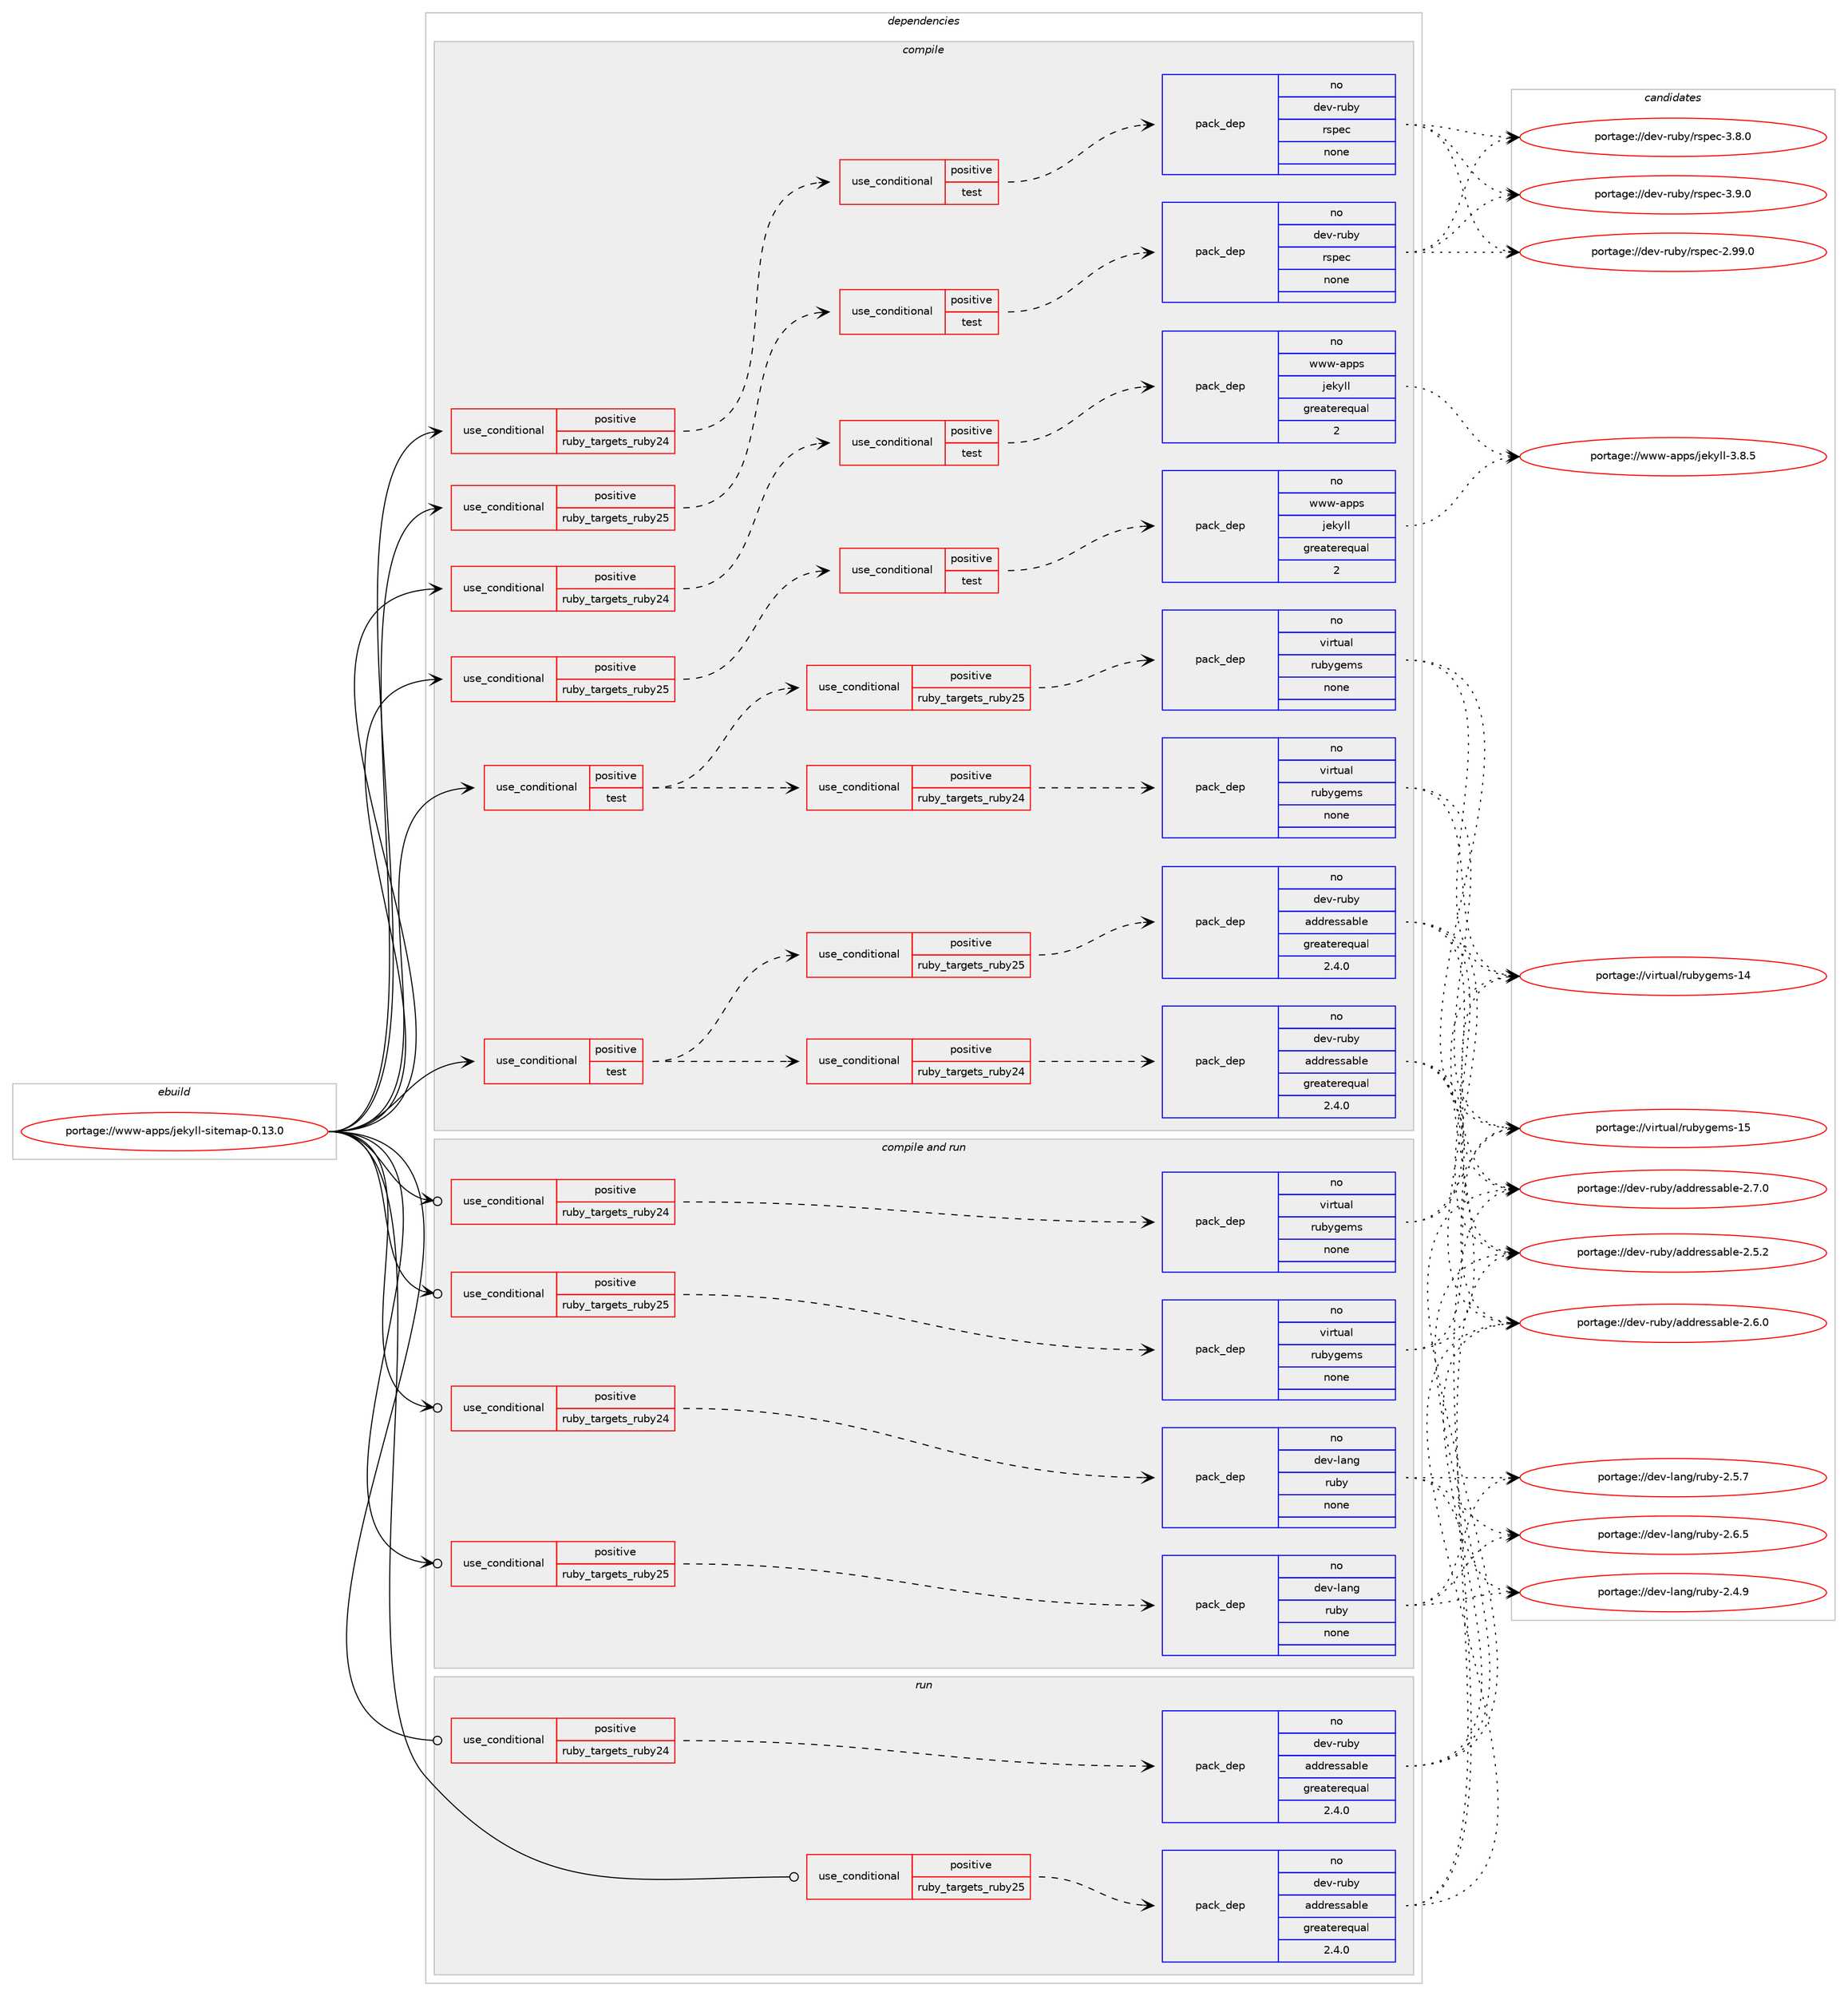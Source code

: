 digraph prolog {

# *************
# Graph options
# *************

newrank=true;
concentrate=true;
compound=true;
graph [rankdir=LR,fontname=Helvetica,fontsize=10,ranksep=1.5];#, ranksep=2.5, nodesep=0.2];
edge  [arrowhead=vee];
node  [fontname=Helvetica,fontsize=10];

# **********
# The ebuild
# **********

subgraph cluster_leftcol {
color=gray;
rank=same;
label=<<i>ebuild</i>>;
id [label="portage://www-apps/jekyll-sitemap-0.13.0", color=red, width=4, href="../www-apps/jekyll-sitemap-0.13.0.svg"];
}

# ****************
# The dependencies
# ****************

subgraph cluster_midcol {
color=gray;
label=<<i>dependencies</i>>;
subgraph cluster_compile {
fillcolor="#eeeeee";
style=filled;
label=<<i>compile</i>>;
subgraph cond105426 {
dependency437985 [label=<<TABLE BORDER="0" CELLBORDER="1" CELLSPACING="0" CELLPADDING="4"><TR><TD ROWSPAN="3" CELLPADDING="10">use_conditional</TD></TR><TR><TD>positive</TD></TR><TR><TD>ruby_targets_ruby24</TD></TR></TABLE>>, shape=none, color=red];
subgraph cond105427 {
dependency437986 [label=<<TABLE BORDER="0" CELLBORDER="1" CELLSPACING="0" CELLPADDING="4"><TR><TD ROWSPAN="3" CELLPADDING="10">use_conditional</TD></TR><TR><TD>positive</TD></TR><TR><TD>test</TD></TR></TABLE>>, shape=none, color=red];
subgraph pack324783 {
dependency437987 [label=<<TABLE BORDER="0" CELLBORDER="1" CELLSPACING="0" CELLPADDING="4" WIDTH="220"><TR><TD ROWSPAN="6" CELLPADDING="30">pack_dep</TD></TR><TR><TD WIDTH="110">no</TD></TR><TR><TD>dev-ruby</TD></TR><TR><TD>rspec</TD></TR><TR><TD>none</TD></TR><TR><TD></TD></TR></TABLE>>, shape=none, color=blue];
}
dependency437986:e -> dependency437987:w [weight=20,style="dashed",arrowhead="vee"];
}
dependency437985:e -> dependency437986:w [weight=20,style="dashed",arrowhead="vee"];
}
id:e -> dependency437985:w [weight=20,style="solid",arrowhead="vee"];
subgraph cond105428 {
dependency437988 [label=<<TABLE BORDER="0" CELLBORDER="1" CELLSPACING="0" CELLPADDING="4"><TR><TD ROWSPAN="3" CELLPADDING="10">use_conditional</TD></TR><TR><TD>positive</TD></TR><TR><TD>ruby_targets_ruby24</TD></TR></TABLE>>, shape=none, color=red];
subgraph cond105429 {
dependency437989 [label=<<TABLE BORDER="0" CELLBORDER="1" CELLSPACING="0" CELLPADDING="4"><TR><TD ROWSPAN="3" CELLPADDING="10">use_conditional</TD></TR><TR><TD>positive</TD></TR><TR><TD>test</TD></TR></TABLE>>, shape=none, color=red];
subgraph pack324784 {
dependency437990 [label=<<TABLE BORDER="0" CELLBORDER="1" CELLSPACING="0" CELLPADDING="4" WIDTH="220"><TR><TD ROWSPAN="6" CELLPADDING="30">pack_dep</TD></TR><TR><TD WIDTH="110">no</TD></TR><TR><TD>www-apps</TD></TR><TR><TD>jekyll</TD></TR><TR><TD>greaterequal</TD></TR><TR><TD>2</TD></TR></TABLE>>, shape=none, color=blue];
}
dependency437989:e -> dependency437990:w [weight=20,style="dashed",arrowhead="vee"];
}
dependency437988:e -> dependency437989:w [weight=20,style="dashed",arrowhead="vee"];
}
id:e -> dependency437988:w [weight=20,style="solid",arrowhead="vee"];
subgraph cond105430 {
dependency437991 [label=<<TABLE BORDER="0" CELLBORDER="1" CELLSPACING="0" CELLPADDING="4"><TR><TD ROWSPAN="3" CELLPADDING="10">use_conditional</TD></TR><TR><TD>positive</TD></TR><TR><TD>ruby_targets_ruby25</TD></TR></TABLE>>, shape=none, color=red];
subgraph cond105431 {
dependency437992 [label=<<TABLE BORDER="0" CELLBORDER="1" CELLSPACING="0" CELLPADDING="4"><TR><TD ROWSPAN="3" CELLPADDING="10">use_conditional</TD></TR><TR><TD>positive</TD></TR><TR><TD>test</TD></TR></TABLE>>, shape=none, color=red];
subgraph pack324785 {
dependency437993 [label=<<TABLE BORDER="0" CELLBORDER="1" CELLSPACING="0" CELLPADDING="4" WIDTH="220"><TR><TD ROWSPAN="6" CELLPADDING="30">pack_dep</TD></TR><TR><TD WIDTH="110">no</TD></TR><TR><TD>dev-ruby</TD></TR><TR><TD>rspec</TD></TR><TR><TD>none</TD></TR><TR><TD></TD></TR></TABLE>>, shape=none, color=blue];
}
dependency437992:e -> dependency437993:w [weight=20,style="dashed",arrowhead="vee"];
}
dependency437991:e -> dependency437992:w [weight=20,style="dashed",arrowhead="vee"];
}
id:e -> dependency437991:w [weight=20,style="solid",arrowhead="vee"];
subgraph cond105432 {
dependency437994 [label=<<TABLE BORDER="0" CELLBORDER="1" CELLSPACING="0" CELLPADDING="4"><TR><TD ROWSPAN="3" CELLPADDING="10">use_conditional</TD></TR><TR><TD>positive</TD></TR><TR><TD>ruby_targets_ruby25</TD></TR></TABLE>>, shape=none, color=red];
subgraph cond105433 {
dependency437995 [label=<<TABLE BORDER="0" CELLBORDER="1" CELLSPACING="0" CELLPADDING="4"><TR><TD ROWSPAN="3" CELLPADDING="10">use_conditional</TD></TR><TR><TD>positive</TD></TR><TR><TD>test</TD></TR></TABLE>>, shape=none, color=red];
subgraph pack324786 {
dependency437996 [label=<<TABLE BORDER="0" CELLBORDER="1" CELLSPACING="0" CELLPADDING="4" WIDTH="220"><TR><TD ROWSPAN="6" CELLPADDING="30">pack_dep</TD></TR><TR><TD WIDTH="110">no</TD></TR><TR><TD>www-apps</TD></TR><TR><TD>jekyll</TD></TR><TR><TD>greaterequal</TD></TR><TR><TD>2</TD></TR></TABLE>>, shape=none, color=blue];
}
dependency437995:e -> dependency437996:w [weight=20,style="dashed",arrowhead="vee"];
}
dependency437994:e -> dependency437995:w [weight=20,style="dashed",arrowhead="vee"];
}
id:e -> dependency437994:w [weight=20,style="solid",arrowhead="vee"];
subgraph cond105434 {
dependency437997 [label=<<TABLE BORDER="0" CELLBORDER="1" CELLSPACING="0" CELLPADDING="4"><TR><TD ROWSPAN="3" CELLPADDING="10">use_conditional</TD></TR><TR><TD>positive</TD></TR><TR><TD>test</TD></TR></TABLE>>, shape=none, color=red];
subgraph cond105435 {
dependency437998 [label=<<TABLE BORDER="0" CELLBORDER="1" CELLSPACING="0" CELLPADDING="4"><TR><TD ROWSPAN="3" CELLPADDING="10">use_conditional</TD></TR><TR><TD>positive</TD></TR><TR><TD>ruby_targets_ruby24</TD></TR></TABLE>>, shape=none, color=red];
subgraph pack324787 {
dependency437999 [label=<<TABLE BORDER="0" CELLBORDER="1" CELLSPACING="0" CELLPADDING="4" WIDTH="220"><TR><TD ROWSPAN="6" CELLPADDING="30">pack_dep</TD></TR><TR><TD WIDTH="110">no</TD></TR><TR><TD>dev-ruby</TD></TR><TR><TD>addressable</TD></TR><TR><TD>greaterequal</TD></TR><TR><TD>2.4.0</TD></TR></TABLE>>, shape=none, color=blue];
}
dependency437998:e -> dependency437999:w [weight=20,style="dashed",arrowhead="vee"];
}
dependency437997:e -> dependency437998:w [weight=20,style="dashed",arrowhead="vee"];
subgraph cond105436 {
dependency438000 [label=<<TABLE BORDER="0" CELLBORDER="1" CELLSPACING="0" CELLPADDING="4"><TR><TD ROWSPAN="3" CELLPADDING="10">use_conditional</TD></TR><TR><TD>positive</TD></TR><TR><TD>ruby_targets_ruby25</TD></TR></TABLE>>, shape=none, color=red];
subgraph pack324788 {
dependency438001 [label=<<TABLE BORDER="0" CELLBORDER="1" CELLSPACING="0" CELLPADDING="4" WIDTH="220"><TR><TD ROWSPAN="6" CELLPADDING="30">pack_dep</TD></TR><TR><TD WIDTH="110">no</TD></TR><TR><TD>dev-ruby</TD></TR><TR><TD>addressable</TD></TR><TR><TD>greaterequal</TD></TR><TR><TD>2.4.0</TD></TR></TABLE>>, shape=none, color=blue];
}
dependency438000:e -> dependency438001:w [weight=20,style="dashed",arrowhead="vee"];
}
dependency437997:e -> dependency438000:w [weight=20,style="dashed",arrowhead="vee"];
}
id:e -> dependency437997:w [weight=20,style="solid",arrowhead="vee"];
subgraph cond105437 {
dependency438002 [label=<<TABLE BORDER="0" CELLBORDER="1" CELLSPACING="0" CELLPADDING="4"><TR><TD ROWSPAN="3" CELLPADDING="10">use_conditional</TD></TR><TR><TD>positive</TD></TR><TR><TD>test</TD></TR></TABLE>>, shape=none, color=red];
subgraph cond105438 {
dependency438003 [label=<<TABLE BORDER="0" CELLBORDER="1" CELLSPACING="0" CELLPADDING="4"><TR><TD ROWSPAN="3" CELLPADDING="10">use_conditional</TD></TR><TR><TD>positive</TD></TR><TR><TD>ruby_targets_ruby24</TD></TR></TABLE>>, shape=none, color=red];
subgraph pack324789 {
dependency438004 [label=<<TABLE BORDER="0" CELLBORDER="1" CELLSPACING="0" CELLPADDING="4" WIDTH="220"><TR><TD ROWSPAN="6" CELLPADDING="30">pack_dep</TD></TR><TR><TD WIDTH="110">no</TD></TR><TR><TD>virtual</TD></TR><TR><TD>rubygems</TD></TR><TR><TD>none</TD></TR><TR><TD></TD></TR></TABLE>>, shape=none, color=blue];
}
dependency438003:e -> dependency438004:w [weight=20,style="dashed",arrowhead="vee"];
}
dependency438002:e -> dependency438003:w [weight=20,style="dashed",arrowhead="vee"];
subgraph cond105439 {
dependency438005 [label=<<TABLE BORDER="0" CELLBORDER="1" CELLSPACING="0" CELLPADDING="4"><TR><TD ROWSPAN="3" CELLPADDING="10">use_conditional</TD></TR><TR><TD>positive</TD></TR><TR><TD>ruby_targets_ruby25</TD></TR></TABLE>>, shape=none, color=red];
subgraph pack324790 {
dependency438006 [label=<<TABLE BORDER="0" CELLBORDER="1" CELLSPACING="0" CELLPADDING="4" WIDTH="220"><TR><TD ROWSPAN="6" CELLPADDING="30">pack_dep</TD></TR><TR><TD WIDTH="110">no</TD></TR><TR><TD>virtual</TD></TR><TR><TD>rubygems</TD></TR><TR><TD>none</TD></TR><TR><TD></TD></TR></TABLE>>, shape=none, color=blue];
}
dependency438005:e -> dependency438006:w [weight=20,style="dashed",arrowhead="vee"];
}
dependency438002:e -> dependency438005:w [weight=20,style="dashed",arrowhead="vee"];
}
id:e -> dependency438002:w [weight=20,style="solid",arrowhead="vee"];
}
subgraph cluster_compileandrun {
fillcolor="#eeeeee";
style=filled;
label=<<i>compile and run</i>>;
subgraph cond105440 {
dependency438007 [label=<<TABLE BORDER="0" CELLBORDER="1" CELLSPACING="0" CELLPADDING="4"><TR><TD ROWSPAN="3" CELLPADDING="10">use_conditional</TD></TR><TR><TD>positive</TD></TR><TR><TD>ruby_targets_ruby24</TD></TR></TABLE>>, shape=none, color=red];
subgraph pack324791 {
dependency438008 [label=<<TABLE BORDER="0" CELLBORDER="1" CELLSPACING="0" CELLPADDING="4" WIDTH="220"><TR><TD ROWSPAN="6" CELLPADDING="30">pack_dep</TD></TR><TR><TD WIDTH="110">no</TD></TR><TR><TD>dev-lang</TD></TR><TR><TD>ruby</TD></TR><TR><TD>none</TD></TR><TR><TD></TD></TR></TABLE>>, shape=none, color=blue];
}
dependency438007:e -> dependency438008:w [weight=20,style="dashed",arrowhead="vee"];
}
id:e -> dependency438007:w [weight=20,style="solid",arrowhead="odotvee"];
subgraph cond105441 {
dependency438009 [label=<<TABLE BORDER="0" CELLBORDER="1" CELLSPACING="0" CELLPADDING="4"><TR><TD ROWSPAN="3" CELLPADDING="10">use_conditional</TD></TR><TR><TD>positive</TD></TR><TR><TD>ruby_targets_ruby24</TD></TR></TABLE>>, shape=none, color=red];
subgraph pack324792 {
dependency438010 [label=<<TABLE BORDER="0" CELLBORDER="1" CELLSPACING="0" CELLPADDING="4" WIDTH="220"><TR><TD ROWSPAN="6" CELLPADDING="30">pack_dep</TD></TR><TR><TD WIDTH="110">no</TD></TR><TR><TD>virtual</TD></TR><TR><TD>rubygems</TD></TR><TR><TD>none</TD></TR><TR><TD></TD></TR></TABLE>>, shape=none, color=blue];
}
dependency438009:e -> dependency438010:w [weight=20,style="dashed",arrowhead="vee"];
}
id:e -> dependency438009:w [weight=20,style="solid",arrowhead="odotvee"];
subgraph cond105442 {
dependency438011 [label=<<TABLE BORDER="0" CELLBORDER="1" CELLSPACING="0" CELLPADDING="4"><TR><TD ROWSPAN="3" CELLPADDING="10">use_conditional</TD></TR><TR><TD>positive</TD></TR><TR><TD>ruby_targets_ruby25</TD></TR></TABLE>>, shape=none, color=red];
subgraph pack324793 {
dependency438012 [label=<<TABLE BORDER="0" CELLBORDER="1" CELLSPACING="0" CELLPADDING="4" WIDTH="220"><TR><TD ROWSPAN="6" CELLPADDING="30">pack_dep</TD></TR><TR><TD WIDTH="110">no</TD></TR><TR><TD>dev-lang</TD></TR><TR><TD>ruby</TD></TR><TR><TD>none</TD></TR><TR><TD></TD></TR></TABLE>>, shape=none, color=blue];
}
dependency438011:e -> dependency438012:w [weight=20,style="dashed",arrowhead="vee"];
}
id:e -> dependency438011:w [weight=20,style="solid",arrowhead="odotvee"];
subgraph cond105443 {
dependency438013 [label=<<TABLE BORDER="0" CELLBORDER="1" CELLSPACING="0" CELLPADDING="4"><TR><TD ROWSPAN="3" CELLPADDING="10">use_conditional</TD></TR><TR><TD>positive</TD></TR><TR><TD>ruby_targets_ruby25</TD></TR></TABLE>>, shape=none, color=red];
subgraph pack324794 {
dependency438014 [label=<<TABLE BORDER="0" CELLBORDER="1" CELLSPACING="0" CELLPADDING="4" WIDTH="220"><TR><TD ROWSPAN="6" CELLPADDING="30">pack_dep</TD></TR><TR><TD WIDTH="110">no</TD></TR><TR><TD>virtual</TD></TR><TR><TD>rubygems</TD></TR><TR><TD>none</TD></TR><TR><TD></TD></TR></TABLE>>, shape=none, color=blue];
}
dependency438013:e -> dependency438014:w [weight=20,style="dashed",arrowhead="vee"];
}
id:e -> dependency438013:w [weight=20,style="solid",arrowhead="odotvee"];
}
subgraph cluster_run {
fillcolor="#eeeeee";
style=filled;
label=<<i>run</i>>;
subgraph cond105444 {
dependency438015 [label=<<TABLE BORDER="0" CELLBORDER="1" CELLSPACING="0" CELLPADDING="4"><TR><TD ROWSPAN="3" CELLPADDING="10">use_conditional</TD></TR><TR><TD>positive</TD></TR><TR><TD>ruby_targets_ruby24</TD></TR></TABLE>>, shape=none, color=red];
subgraph pack324795 {
dependency438016 [label=<<TABLE BORDER="0" CELLBORDER="1" CELLSPACING="0" CELLPADDING="4" WIDTH="220"><TR><TD ROWSPAN="6" CELLPADDING="30">pack_dep</TD></TR><TR><TD WIDTH="110">no</TD></TR><TR><TD>dev-ruby</TD></TR><TR><TD>addressable</TD></TR><TR><TD>greaterequal</TD></TR><TR><TD>2.4.0</TD></TR></TABLE>>, shape=none, color=blue];
}
dependency438015:e -> dependency438016:w [weight=20,style="dashed",arrowhead="vee"];
}
id:e -> dependency438015:w [weight=20,style="solid",arrowhead="odot"];
subgraph cond105445 {
dependency438017 [label=<<TABLE BORDER="0" CELLBORDER="1" CELLSPACING="0" CELLPADDING="4"><TR><TD ROWSPAN="3" CELLPADDING="10">use_conditional</TD></TR><TR><TD>positive</TD></TR><TR><TD>ruby_targets_ruby25</TD></TR></TABLE>>, shape=none, color=red];
subgraph pack324796 {
dependency438018 [label=<<TABLE BORDER="0" CELLBORDER="1" CELLSPACING="0" CELLPADDING="4" WIDTH="220"><TR><TD ROWSPAN="6" CELLPADDING="30">pack_dep</TD></TR><TR><TD WIDTH="110">no</TD></TR><TR><TD>dev-ruby</TD></TR><TR><TD>addressable</TD></TR><TR><TD>greaterequal</TD></TR><TR><TD>2.4.0</TD></TR></TABLE>>, shape=none, color=blue];
}
dependency438017:e -> dependency438018:w [weight=20,style="dashed",arrowhead="vee"];
}
id:e -> dependency438017:w [weight=20,style="solid",arrowhead="odot"];
}
}

# **************
# The candidates
# **************

subgraph cluster_choices {
rank=same;
color=gray;
label=<<i>candidates</i>>;

subgraph choice324783 {
color=black;
nodesep=1;
choiceportage1001011184511411798121471141151121019945504657574648 [label="portage://dev-ruby/rspec-2.99.0", color=red, width=4,href="../dev-ruby/rspec-2.99.0.svg"];
choiceportage10010111845114117981214711411511210199455146564648 [label="portage://dev-ruby/rspec-3.8.0", color=red, width=4,href="../dev-ruby/rspec-3.8.0.svg"];
choiceportage10010111845114117981214711411511210199455146574648 [label="portage://dev-ruby/rspec-3.9.0", color=red, width=4,href="../dev-ruby/rspec-3.9.0.svg"];
dependency437987:e -> choiceportage1001011184511411798121471141151121019945504657574648:w [style=dotted,weight="100"];
dependency437987:e -> choiceportage10010111845114117981214711411511210199455146564648:w [style=dotted,weight="100"];
dependency437987:e -> choiceportage10010111845114117981214711411511210199455146574648:w [style=dotted,weight="100"];
}
subgraph choice324784 {
color=black;
nodesep=1;
choiceportage119119119459711211211547106101107121108108455146564653 [label="portage://www-apps/jekyll-3.8.5", color=red, width=4,href="../www-apps/jekyll-3.8.5.svg"];
dependency437990:e -> choiceportage119119119459711211211547106101107121108108455146564653:w [style=dotted,weight="100"];
}
subgraph choice324785 {
color=black;
nodesep=1;
choiceportage1001011184511411798121471141151121019945504657574648 [label="portage://dev-ruby/rspec-2.99.0", color=red, width=4,href="../dev-ruby/rspec-2.99.0.svg"];
choiceportage10010111845114117981214711411511210199455146564648 [label="portage://dev-ruby/rspec-3.8.0", color=red, width=4,href="../dev-ruby/rspec-3.8.0.svg"];
choiceportage10010111845114117981214711411511210199455146574648 [label="portage://dev-ruby/rspec-3.9.0", color=red, width=4,href="../dev-ruby/rspec-3.9.0.svg"];
dependency437993:e -> choiceportage1001011184511411798121471141151121019945504657574648:w [style=dotted,weight="100"];
dependency437993:e -> choiceportage10010111845114117981214711411511210199455146564648:w [style=dotted,weight="100"];
dependency437993:e -> choiceportage10010111845114117981214711411511210199455146574648:w [style=dotted,weight="100"];
}
subgraph choice324786 {
color=black;
nodesep=1;
choiceportage119119119459711211211547106101107121108108455146564653 [label="portage://www-apps/jekyll-3.8.5", color=red, width=4,href="../www-apps/jekyll-3.8.5.svg"];
dependency437996:e -> choiceportage119119119459711211211547106101107121108108455146564653:w [style=dotted,weight="100"];
}
subgraph choice324787 {
color=black;
nodesep=1;
choiceportage100101118451141179812147971001001141011151159798108101455046534650 [label="portage://dev-ruby/addressable-2.5.2", color=red, width=4,href="../dev-ruby/addressable-2.5.2.svg"];
choiceportage100101118451141179812147971001001141011151159798108101455046544648 [label="portage://dev-ruby/addressable-2.6.0", color=red, width=4,href="../dev-ruby/addressable-2.6.0.svg"];
choiceportage100101118451141179812147971001001141011151159798108101455046554648 [label="portage://dev-ruby/addressable-2.7.0", color=red, width=4,href="../dev-ruby/addressable-2.7.0.svg"];
dependency437999:e -> choiceportage100101118451141179812147971001001141011151159798108101455046534650:w [style=dotted,weight="100"];
dependency437999:e -> choiceportage100101118451141179812147971001001141011151159798108101455046544648:w [style=dotted,weight="100"];
dependency437999:e -> choiceportage100101118451141179812147971001001141011151159798108101455046554648:w [style=dotted,weight="100"];
}
subgraph choice324788 {
color=black;
nodesep=1;
choiceportage100101118451141179812147971001001141011151159798108101455046534650 [label="portage://dev-ruby/addressable-2.5.2", color=red, width=4,href="../dev-ruby/addressable-2.5.2.svg"];
choiceportage100101118451141179812147971001001141011151159798108101455046544648 [label="portage://dev-ruby/addressable-2.6.0", color=red, width=4,href="../dev-ruby/addressable-2.6.0.svg"];
choiceportage100101118451141179812147971001001141011151159798108101455046554648 [label="portage://dev-ruby/addressable-2.7.0", color=red, width=4,href="../dev-ruby/addressable-2.7.0.svg"];
dependency438001:e -> choiceportage100101118451141179812147971001001141011151159798108101455046534650:w [style=dotted,weight="100"];
dependency438001:e -> choiceportage100101118451141179812147971001001141011151159798108101455046544648:w [style=dotted,weight="100"];
dependency438001:e -> choiceportage100101118451141179812147971001001141011151159798108101455046554648:w [style=dotted,weight="100"];
}
subgraph choice324789 {
color=black;
nodesep=1;
choiceportage118105114116117971084711411798121103101109115454952 [label="portage://virtual/rubygems-14", color=red, width=4,href="../virtual/rubygems-14.svg"];
choiceportage118105114116117971084711411798121103101109115454953 [label="portage://virtual/rubygems-15", color=red, width=4,href="../virtual/rubygems-15.svg"];
dependency438004:e -> choiceportage118105114116117971084711411798121103101109115454952:w [style=dotted,weight="100"];
dependency438004:e -> choiceportage118105114116117971084711411798121103101109115454953:w [style=dotted,weight="100"];
}
subgraph choice324790 {
color=black;
nodesep=1;
choiceportage118105114116117971084711411798121103101109115454952 [label="portage://virtual/rubygems-14", color=red, width=4,href="../virtual/rubygems-14.svg"];
choiceportage118105114116117971084711411798121103101109115454953 [label="portage://virtual/rubygems-15", color=red, width=4,href="../virtual/rubygems-15.svg"];
dependency438006:e -> choiceportage118105114116117971084711411798121103101109115454952:w [style=dotted,weight="100"];
dependency438006:e -> choiceportage118105114116117971084711411798121103101109115454953:w [style=dotted,weight="100"];
}
subgraph choice324791 {
color=black;
nodesep=1;
choiceportage10010111845108971101034711411798121455046524657 [label="portage://dev-lang/ruby-2.4.9", color=red, width=4,href="../dev-lang/ruby-2.4.9.svg"];
choiceportage10010111845108971101034711411798121455046534655 [label="portage://dev-lang/ruby-2.5.7", color=red, width=4,href="../dev-lang/ruby-2.5.7.svg"];
choiceportage10010111845108971101034711411798121455046544653 [label="portage://dev-lang/ruby-2.6.5", color=red, width=4,href="../dev-lang/ruby-2.6.5.svg"];
dependency438008:e -> choiceportage10010111845108971101034711411798121455046524657:w [style=dotted,weight="100"];
dependency438008:e -> choiceportage10010111845108971101034711411798121455046534655:w [style=dotted,weight="100"];
dependency438008:e -> choiceportage10010111845108971101034711411798121455046544653:w [style=dotted,weight="100"];
}
subgraph choice324792 {
color=black;
nodesep=1;
choiceportage118105114116117971084711411798121103101109115454952 [label="portage://virtual/rubygems-14", color=red, width=4,href="../virtual/rubygems-14.svg"];
choiceportage118105114116117971084711411798121103101109115454953 [label="portage://virtual/rubygems-15", color=red, width=4,href="../virtual/rubygems-15.svg"];
dependency438010:e -> choiceportage118105114116117971084711411798121103101109115454952:w [style=dotted,weight="100"];
dependency438010:e -> choiceportage118105114116117971084711411798121103101109115454953:w [style=dotted,weight="100"];
}
subgraph choice324793 {
color=black;
nodesep=1;
choiceportage10010111845108971101034711411798121455046524657 [label="portage://dev-lang/ruby-2.4.9", color=red, width=4,href="../dev-lang/ruby-2.4.9.svg"];
choiceportage10010111845108971101034711411798121455046534655 [label="portage://dev-lang/ruby-2.5.7", color=red, width=4,href="../dev-lang/ruby-2.5.7.svg"];
choiceportage10010111845108971101034711411798121455046544653 [label="portage://dev-lang/ruby-2.6.5", color=red, width=4,href="../dev-lang/ruby-2.6.5.svg"];
dependency438012:e -> choiceportage10010111845108971101034711411798121455046524657:w [style=dotted,weight="100"];
dependency438012:e -> choiceportage10010111845108971101034711411798121455046534655:w [style=dotted,weight="100"];
dependency438012:e -> choiceportage10010111845108971101034711411798121455046544653:w [style=dotted,weight="100"];
}
subgraph choice324794 {
color=black;
nodesep=1;
choiceportage118105114116117971084711411798121103101109115454952 [label="portage://virtual/rubygems-14", color=red, width=4,href="../virtual/rubygems-14.svg"];
choiceportage118105114116117971084711411798121103101109115454953 [label="portage://virtual/rubygems-15", color=red, width=4,href="../virtual/rubygems-15.svg"];
dependency438014:e -> choiceportage118105114116117971084711411798121103101109115454952:w [style=dotted,weight="100"];
dependency438014:e -> choiceportage118105114116117971084711411798121103101109115454953:w [style=dotted,weight="100"];
}
subgraph choice324795 {
color=black;
nodesep=1;
choiceportage100101118451141179812147971001001141011151159798108101455046534650 [label="portage://dev-ruby/addressable-2.5.2", color=red, width=4,href="../dev-ruby/addressable-2.5.2.svg"];
choiceportage100101118451141179812147971001001141011151159798108101455046544648 [label="portage://dev-ruby/addressable-2.6.0", color=red, width=4,href="../dev-ruby/addressable-2.6.0.svg"];
choiceportage100101118451141179812147971001001141011151159798108101455046554648 [label="portage://dev-ruby/addressable-2.7.0", color=red, width=4,href="../dev-ruby/addressable-2.7.0.svg"];
dependency438016:e -> choiceportage100101118451141179812147971001001141011151159798108101455046534650:w [style=dotted,weight="100"];
dependency438016:e -> choiceportage100101118451141179812147971001001141011151159798108101455046544648:w [style=dotted,weight="100"];
dependency438016:e -> choiceportage100101118451141179812147971001001141011151159798108101455046554648:w [style=dotted,weight="100"];
}
subgraph choice324796 {
color=black;
nodesep=1;
choiceportage100101118451141179812147971001001141011151159798108101455046534650 [label="portage://dev-ruby/addressable-2.5.2", color=red, width=4,href="../dev-ruby/addressable-2.5.2.svg"];
choiceportage100101118451141179812147971001001141011151159798108101455046544648 [label="portage://dev-ruby/addressable-2.6.0", color=red, width=4,href="../dev-ruby/addressable-2.6.0.svg"];
choiceportage100101118451141179812147971001001141011151159798108101455046554648 [label="portage://dev-ruby/addressable-2.7.0", color=red, width=4,href="../dev-ruby/addressable-2.7.0.svg"];
dependency438018:e -> choiceportage100101118451141179812147971001001141011151159798108101455046534650:w [style=dotted,weight="100"];
dependency438018:e -> choiceportage100101118451141179812147971001001141011151159798108101455046544648:w [style=dotted,weight="100"];
dependency438018:e -> choiceportage100101118451141179812147971001001141011151159798108101455046554648:w [style=dotted,weight="100"];
}
}

}
